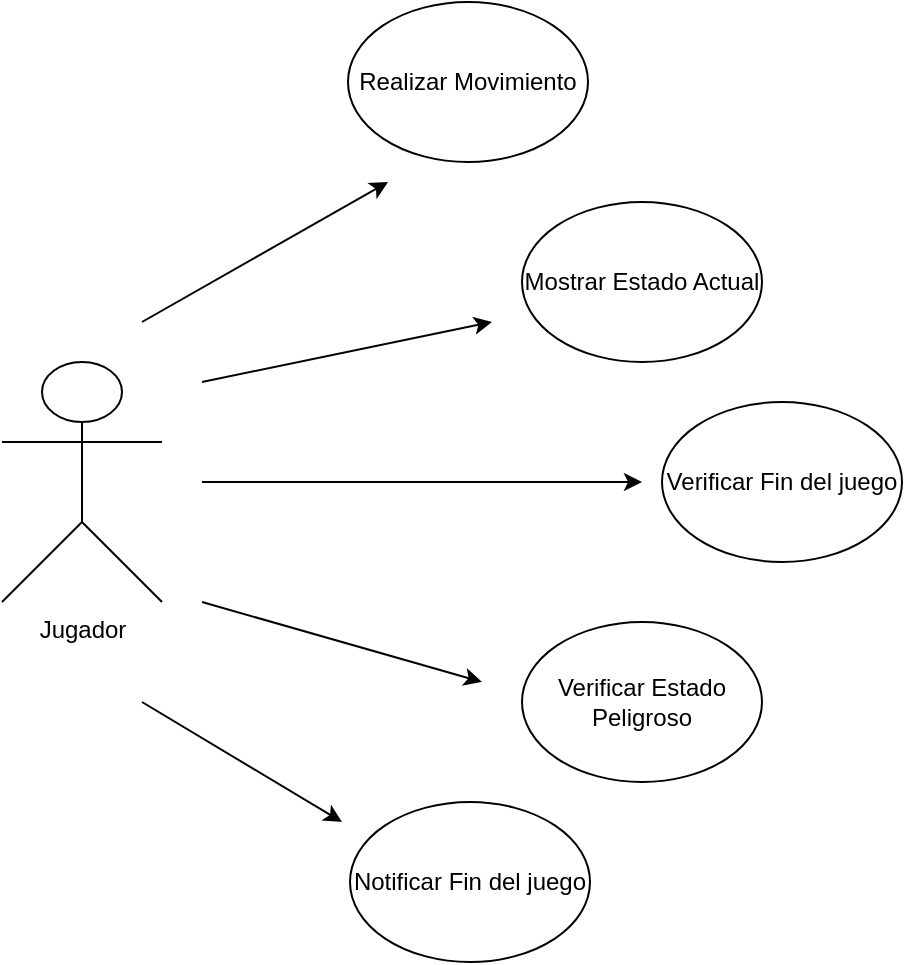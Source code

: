<mxfile version="21.5.2" type="device">
  <diagram id="sqOqnguZBWlhrr2xxWvK" name="Página-1">
    <mxGraphModel dx="989" dy="514" grid="1" gridSize="10" guides="1" tooltips="1" connect="1" arrows="1" fold="1" page="1" pageScale="1" pageWidth="827" pageHeight="1169" math="0" shadow="0">
      <root>
        <mxCell id="0" />
        <mxCell id="1" parent="0" />
        <mxCell id="ajo--u_d2EZGW9KUS3vG-1" value="Jugador" style="shape=umlActor;verticalLabelPosition=bottom;verticalAlign=top;html=1;outlineConnect=0;" parent="1" vertex="1">
          <mxGeometry x="180" y="270" width="80" height="120" as="geometry" />
        </mxCell>
        <mxCell id="ajo--u_d2EZGW9KUS3vG-2" value="Realizar Movimiento" style="ellipse;whiteSpace=wrap;html=1;" parent="1" vertex="1">
          <mxGeometry x="353" y="90" width="120" height="80" as="geometry" />
        </mxCell>
        <mxCell id="ajo--u_d2EZGW9KUS3vG-3" value="Mostrar Estado Actual" style="ellipse;whiteSpace=wrap;html=1;" parent="1" vertex="1">
          <mxGeometry x="440" y="190" width="120" height="80" as="geometry" />
        </mxCell>
        <mxCell id="ajo--u_d2EZGW9KUS3vG-4" value="Verificar Fin del juego" style="ellipse;whiteSpace=wrap;html=1;" parent="1" vertex="1">
          <mxGeometry x="510" y="290" width="120" height="80" as="geometry" />
        </mxCell>
        <mxCell id="ajo--u_d2EZGW9KUS3vG-10" value="" style="endArrow=classic;html=1;rounded=0;entryX=0;entryY=0.625;entryDx=0;entryDy=0;entryPerimeter=0;" parent="1" edge="1">
          <mxGeometry width="50" height="50" relative="1" as="geometry">
            <mxPoint x="250" y="250" as="sourcePoint" />
            <mxPoint x="373" y="180" as="targetPoint" />
          </mxGeometry>
        </mxCell>
        <mxCell id="ajo--u_d2EZGW9KUS3vG-11" value="" style="endArrow=classic;html=1;rounded=0;" parent="1" edge="1">
          <mxGeometry width="50" height="50" relative="1" as="geometry">
            <mxPoint x="280" y="280" as="sourcePoint" />
            <mxPoint x="425" y="250" as="targetPoint" />
          </mxGeometry>
        </mxCell>
        <mxCell id="ajo--u_d2EZGW9KUS3vG-12" value="" style="endArrow=classic;html=1;rounded=0;" parent="1" edge="1">
          <mxGeometry width="50" height="50" relative="1" as="geometry">
            <mxPoint x="280" y="330" as="sourcePoint" />
            <mxPoint x="500" y="330" as="targetPoint" />
          </mxGeometry>
        </mxCell>
        <mxCell id="Gua3t_Wp1VU3yuyCj_Az-7" value="Verificar Estado Peligroso" style="ellipse;whiteSpace=wrap;html=1;" vertex="1" parent="1">
          <mxGeometry x="440" y="400" width="120" height="80" as="geometry" />
        </mxCell>
        <mxCell id="Gua3t_Wp1VU3yuyCj_Az-8" value="Notificar Fin del juego" style="ellipse;whiteSpace=wrap;html=1;" vertex="1" parent="1">
          <mxGeometry x="354" y="490" width="120" height="80" as="geometry" />
        </mxCell>
        <mxCell id="Gua3t_Wp1VU3yuyCj_Az-9" value="" style="endArrow=classic;html=1;rounded=0;" edge="1" parent="1">
          <mxGeometry width="50" height="50" relative="1" as="geometry">
            <mxPoint x="280" y="390" as="sourcePoint" />
            <mxPoint x="420" y="430" as="targetPoint" />
          </mxGeometry>
        </mxCell>
        <mxCell id="Gua3t_Wp1VU3yuyCj_Az-10" value="" style="endArrow=classic;html=1;rounded=0;" edge="1" parent="1">
          <mxGeometry width="50" height="50" relative="1" as="geometry">
            <mxPoint x="250" y="440" as="sourcePoint" />
            <mxPoint x="350" y="500" as="targetPoint" />
          </mxGeometry>
        </mxCell>
      </root>
    </mxGraphModel>
  </diagram>
</mxfile>
